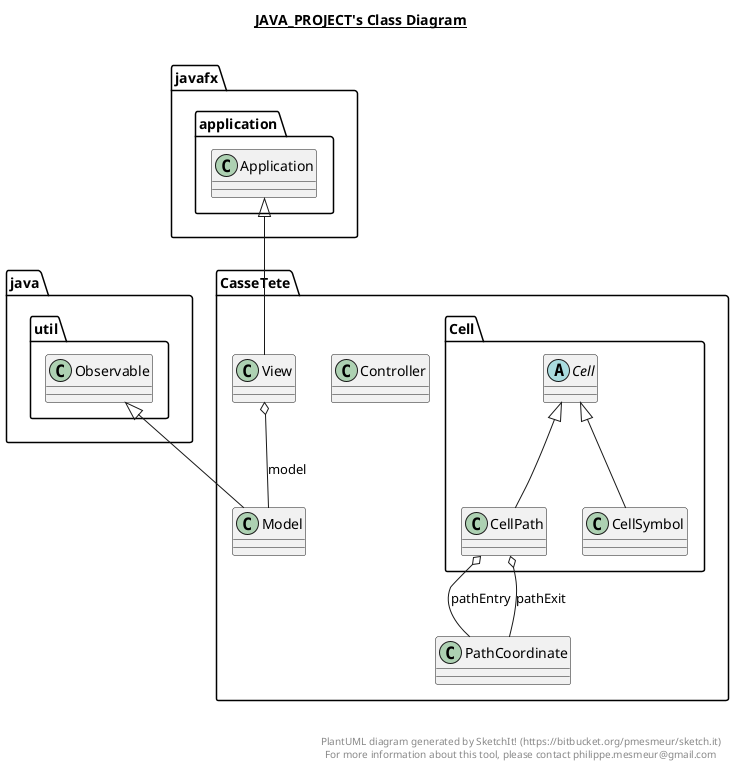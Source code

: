 @startuml

title __JAVA_PROJECT's Class Diagram__\n

  namespace CasseTete {
    namespace Cell {
      abstract class CasseTete.Cell.Cell {
      }
    }
  }
  

  namespace CasseTete {
    namespace Cell {
      class CasseTete.Cell.CellPath {
      }
    }
  }
  

  namespace CasseTete {
    namespace Cell {
      class CasseTete.Cell.CellSymbol {
      }
    }
  }
  

  namespace CasseTete {
    class CasseTete.Controller {
    }
  }
  

  namespace CasseTete {
    class CasseTete.Model {
    }
  }
  

  namespace CasseTete {
    class CasseTete.PathCoordinate {
    }
  }
  

  namespace CasseTete {
    class CasseTete.View {
    }
  }
  

  CasseTete.Cell.CellPath -up-|> CasseTete.Cell.Cell
  CasseTete.Cell.CellPath o-- CasseTete.PathCoordinate : pathEntry
  CasseTete.Cell.CellPath o-- CasseTete.PathCoordinate : pathExit
  CasseTete.Cell.CellSymbol -up-|> CasseTete.Cell.Cell
  CasseTete.Model -up-|> java.util.Observable
  CasseTete.View -up-|> javafx.application.Application
  CasseTete.View o-- CasseTete.Model : model


right footer


PlantUML diagram generated by SketchIt! (https://bitbucket.org/pmesmeur/sketch.it)
For more information about this tool, please contact philippe.mesmeur@gmail.com
endfooter

@enduml
